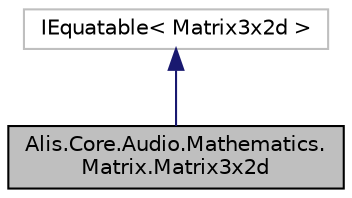 digraph "Alis.Core.Audio.Mathematics.Matrix.Matrix3x2d"
{
 // LATEX_PDF_SIZE
  edge [fontname="Helvetica",fontsize="10",labelfontname="Helvetica",labelfontsize="10"];
  node [fontname="Helvetica",fontsize="10",shape=record];
  Node1 [label="Alis.Core.Audio.Mathematics.\lMatrix.Matrix3x2d",height=0.2,width=0.4,color="black", fillcolor="grey75", style="filled", fontcolor="black",tooltip="Represents a 3x2 matrix."];
  Node2 -> Node1 [dir="back",color="midnightblue",fontsize="10",style="solid",fontname="Helvetica"];
  Node2 [label="IEquatable\< Matrix3x2d \>",height=0.2,width=0.4,color="grey75", fillcolor="white", style="filled",tooltip=" "];
}
